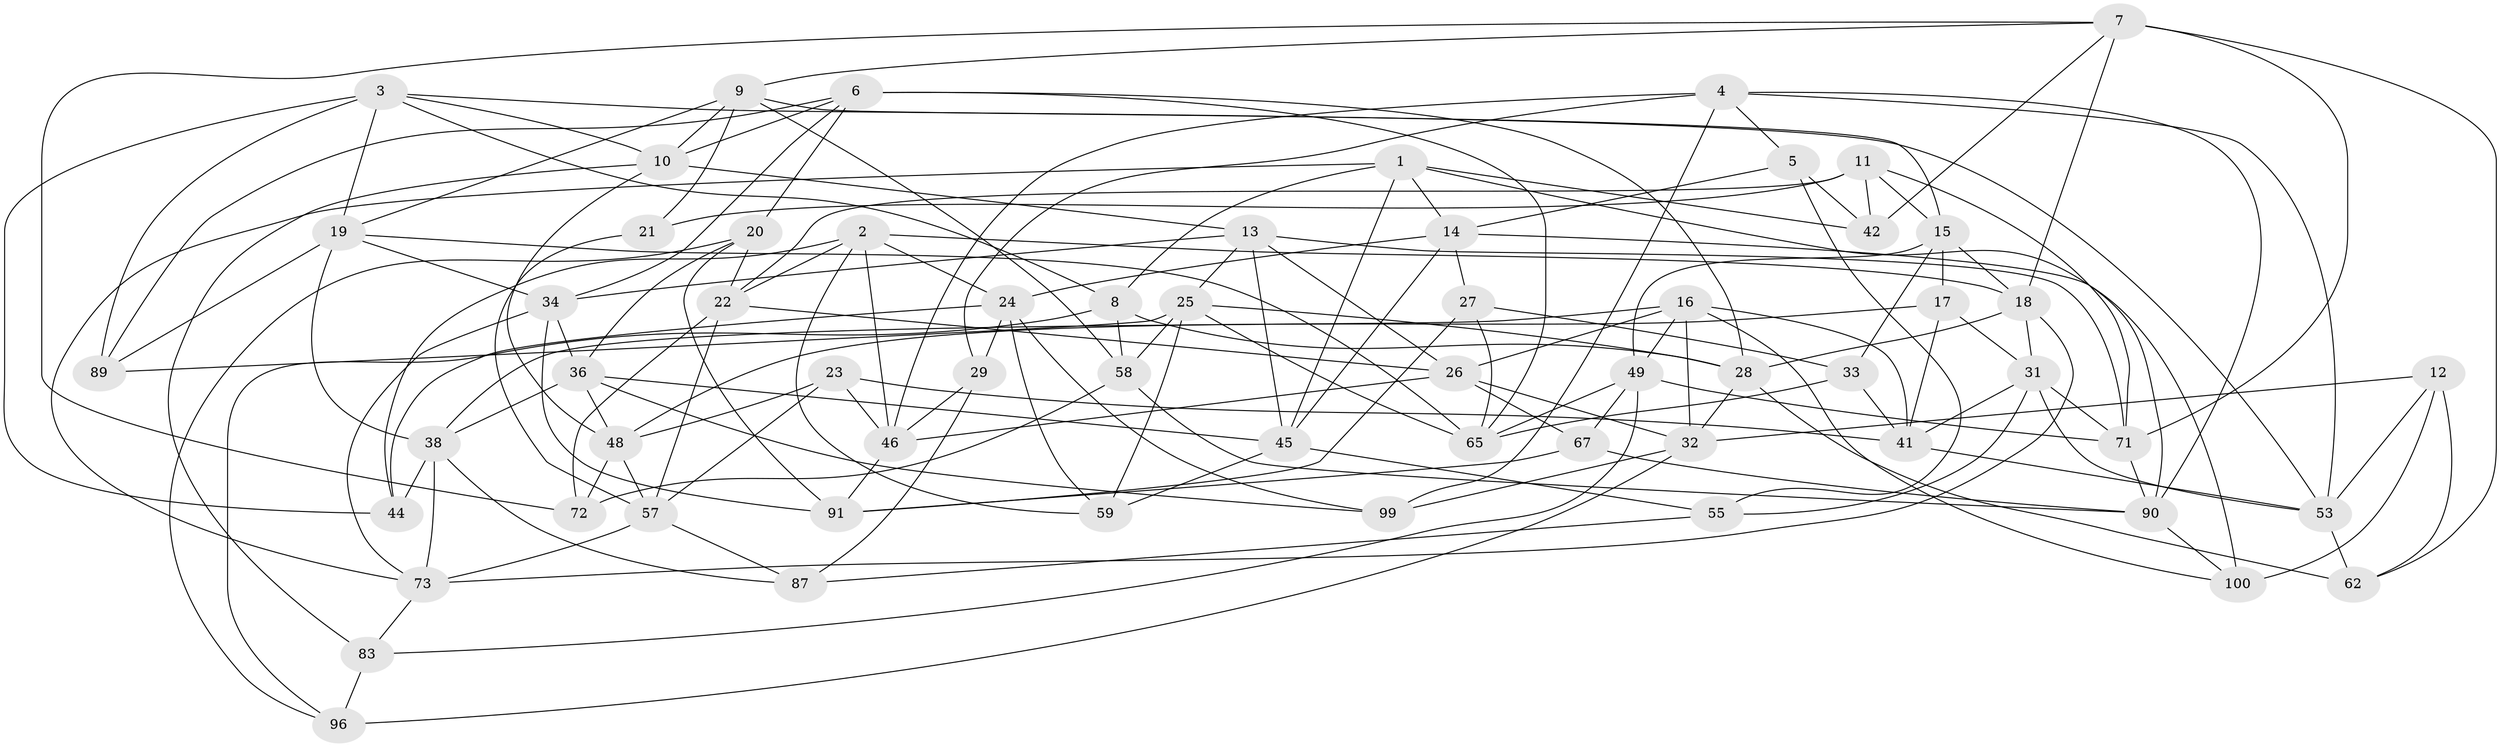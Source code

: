 // original degree distribution, {4: 1.0}
// Generated by graph-tools (version 1.1) at 2025/42/03/06/25 10:42:20]
// undirected, 61 vertices, 159 edges
graph export_dot {
graph [start="1"]
  node [color=gray90,style=filled];
  1 [super="+43"];
  2 [super="+60"];
  3 [super="+51"];
  4 [super="+61"];
  5;
  6 [super="+66"];
  7 [super="+35"];
  8 [super="+39"];
  9 [super="+54"];
  10 [super="+75"];
  11 [super="+74"];
  12;
  13 [super="+37"];
  14 [super="+81"];
  15 [super="+47"];
  16 [super="+30"];
  17;
  18 [super="+86"];
  19 [super="+56"];
  20 [super="+64"];
  21;
  22 [super="+63"];
  23;
  24 [super="+50"];
  25 [super="+88"];
  26 [super="+78"];
  27;
  28 [super="+98"];
  29;
  31 [super="+40"];
  32 [super="+95"];
  33;
  34 [super="+80"];
  36 [super="+52"];
  38 [super="+92"];
  41 [super="+85"];
  42;
  44;
  45 [super="+79"];
  46 [super="+68"];
  48 [super="+70"];
  49 [super="+69"];
  53 [super="+77"];
  55;
  57 [super="+94"];
  58 [super="+76"];
  59;
  62;
  65 [super="+93"];
  67;
  71 [super="+82"];
  72;
  73 [super="+84"];
  83;
  87;
  89;
  90 [super="+101"];
  91 [super="+97"];
  96;
  99;
  100;
  1 -- 42;
  1 -- 14;
  1 -- 45;
  1 -- 73;
  1 -- 90;
  1 -- 8;
  2 -- 18;
  2 -- 59;
  2 -- 44;
  2 -- 46;
  2 -- 24;
  2 -- 22;
  3 -- 10;
  3 -- 19;
  3 -- 8;
  3 -- 89;
  3 -- 44;
  3 -- 53;
  4 -- 29;
  4 -- 53;
  4 -- 99;
  4 -- 90;
  4 -- 5;
  4 -- 46;
  5 -- 55;
  5 -- 42;
  5 -- 14;
  6 -- 10;
  6 -- 28;
  6 -- 65;
  6 -- 89;
  6 -- 34;
  6 -- 20;
  7 -- 9;
  7 -- 72;
  7 -- 18;
  7 -- 42;
  7 -- 71;
  7 -- 62;
  8 -- 96;
  8 -- 58 [weight=2];
  8 -- 28;
  9 -- 19;
  9 -- 10;
  9 -- 21;
  9 -- 15;
  9 -- 58;
  10 -- 48;
  10 -- 83;
  10 -- 13;
  11 -- 15;
  11 -- 21 [weight=2];
  11 -- 42;
  11 -- 71;
  11 -- 22;
  12 -- 100;
  12 -- 62;
  12 -- 53;
  12 -- 32;
  13 -- 45;
  13 -- 71;
  13 -- 34;
  13 -- 26;
  13 -- 25;
  14 -- 27;
  14 -- 100;
  14 -- 24;
  14 -- 45;
  15 -- 33;
  15 -- 17;
  15 -- 49;
  15 -- 18;
  16 -- 41;
  16 -- 100;
  16 -- 32;
  16 -- 38;
  16 -- 26;
  16 -- 49;
  17 -- 31;
  17 -- 48;
  17 -- 41;
  18 -- 31;
  18 -- 73;
  18 -- 28;
  19 -- 89;
  19 -- 34;
  19 -- 65;
  19 -- 38;
  20 -- 22;
  20 -- 36;
  20 -- 96;
  20 -- 91 [weight=2];
  21 -- 57;
  22 -- 72;
  22 -- 26;
  22 -- 57;
  23 -- 48;
  23 -- 46;
  23 -- 57;
  23 -- 41;
  24 -- 99;
  24 -- 44;
  24 -- 59;
  24 -- 29;
  25 -- 59;
  25 -- 28;
  25 -- 89;
  25 -- 65;
  25 -- 58;
  26 -- 46;
  26 -- 32;
  26 -- 67;
  27 -- 33;
  27 -- 65;
  27 -- 91;
  28 -- 62;
  28 -- 32;
  29 -- 46;
  29 -- 87;
  31 -- 41;
  31 -- 71;
  31 -- 55;
  31 -- 53;
  32 -- 99;
  32 -- 96;
  33 -- 41;
  33 -- 65;
  34 -- 91;
  34 -- 36;
  34 -- 73;
  36 -- 45;
  36 -- 48;
  36 -- 99;
  36 -- 38;
  38 -- 87;
  38 -- 73;
  38 -- 44;
  41 -- 53;
  45 -- 59;
  45 -- 55;
  46 -- 91;
  48 -- 57;
  48 -- 72;
  49 -- 67;
  49 -- 71;
  49 -- 65;
  49 -- 83;
  53 -- 62;
  55 -- 87;
  57 -- 73;
  57 -- 87;
  58 -- 72;
  58 -- 90;
  67 -- 90;
  67 -- 91;
  71 -- 90;
  73 -- 83;
  83 -- 96;
  90 -- 100;
}
